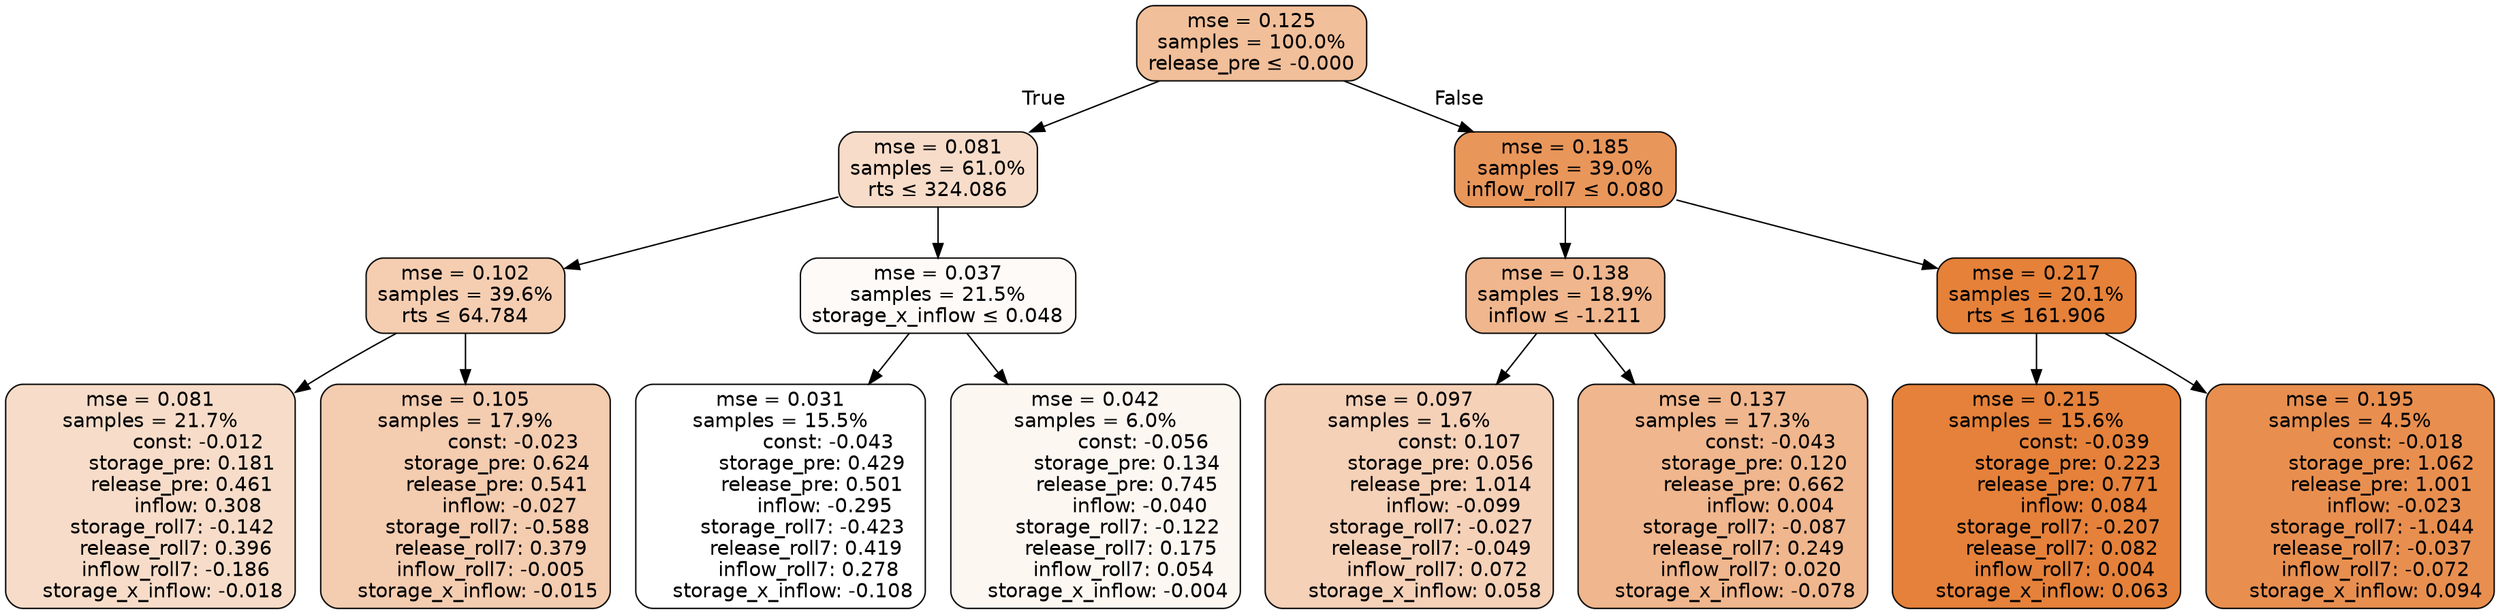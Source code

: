 digraph tree {
bgcolor="transparent"
node [shape=rectangle, style="filled, rounded", color="black", fontname=helvetica] ;
edge [fontname=helvetica] ;
	"0" [label="mse = 0.125
samples = 100.0%
release_pre &le; -0.000", fillcolor="#f1bf9a"]
	"1" [label="mse = 0.081
samples = 61.0%
rts &le; 324.086", fillcolor="#f7dcc9"]
	"2" [label="mse = 0.102
samples = 39.6%
rts &le; 64.784", fillcolor="#f5ceb2"]
	"3" [label="mse = 0.081
samples = 21.7%
               const: -0.012
          storage_pre: 0.181
          release_pre: 0.461
               inflow: 0.308
       storage_roll7: -0.142
        release_roll7: 0.396
        inflow_roll7: -0.186
    storage_x_inflow: -0.018", fillcolor="#f7ddc9"]
	"4" [label="mse = 0.105
samples = 17.9%
               const: -0.023
          storage_pre: 0.624
          release_pre: 0.541
              inflow: -0.027
       storage_roll7: -0.588
        release_roll7: 0.379
        inflow_roll7: -0.005
    storage_x_inflow: -0.015", fillcolor="#f4ccb0"]
	"5" [label="mse = 0.037
samples = 21.5%
storage_x_inflow &le; 0.048", fillcolor="#fefaf8"]
	"6" [label="mse = 0.031
samples = 15.5%
               const: -0.043
          storage_pre: 0.429
          release_pre: 0.501
              inflow: -0.295
       storage_roll7: -0.423
        release_roll7: 0.419
         inflow_roll7: 0.278
    storage_x_inflow: -0.108", fillcolor="#ffffff"]
	"7" [label="mse = 0.042
samples = 6.0%
               const: -0.056
          storage_pre: 0.134
          release_pre: 0.745
              inflow: -0.040
       storage_roll7: -0.122
        release_roll7: 0.175
         inflow_roll7: 0.054
    storage_x_inflow: -0.004", fillcolor="#fdf7f2"]
	"8" [label="mse = 0.185
samples = 39.0%
inflow_roll7 &le; 0.080", fillcolor="#e9965a"]
	"9" [label="mse = 0.138
samples = 18.9%
inflow &le; -1.211", fillcolor="#f0b68d"]
	"10" [label="mse = 0.097
samples = 1.6%
                const: 0.107
          storage_pre: 0.056
          release_pre: 1.014
              inflow: -0.099
       storage_roll7: -0.027
       release_roll7: -0.049
         inflow_roll7: 0.072
     storage_x_inflow: 0.058", fillcolor="#f5d1b8"]
	"11" [label="mse = 0.137
samples = 17.3%
               const: -0.043
          storage_pre: 0.120
          release_pre: 0.662
               inflow: 0.004
       storage_roll7: -0.087
        release_roll7: 0.249
         inflow_roll7: 0.020
    storage_x_inflow: -0.078", fillcolor="#f0b68d"]
	"12" [label="mse = 0.217
samples = 20.1%
rts &le; 161.906", fillcolor="#e58139"]
	"13" [label="mse = 0.215
samples = 15.6%
               const: -0.039
          storage_pre: 0.223
          release_pre: 0.771
               inflow: 0.084
       storage_roll7: -0.207
        release_roll7: 0.082
         inflow_roll7: 0.004
     storage_x_inflow: 0.063", fillcolor="#e5813a"]
	"14" [label="mse = 0.195
samples = 4.5%
               const: -0.018
          storage_pre: 1.062
          release_pre: 1.001
              inflow: -0.023
       storage_roll7: -1.044
       release_roll7: -0.037
        inflow_roll7: -0.072
     storage_x_inflow: 0.094", fillcolor="#e88f50"]

	"0" -> "1" [labeldistance=2.5, labelangle=45, headlabel="True"]
	"1" -> "2"
	"2" -> "3"
	"2" -> "4"
	"1" -> "5"
	"5" -> "6"
	"5" -> "7"
	"0" -> "8" [labeldistance=2.5, labelangle=-45, headlabel="False"]
	"8" -> "9"
	"9" -> "10"
	"9" -> "11"
	"8" -> "12"
	"12" -> "13"
	"12" -> "14"
}
